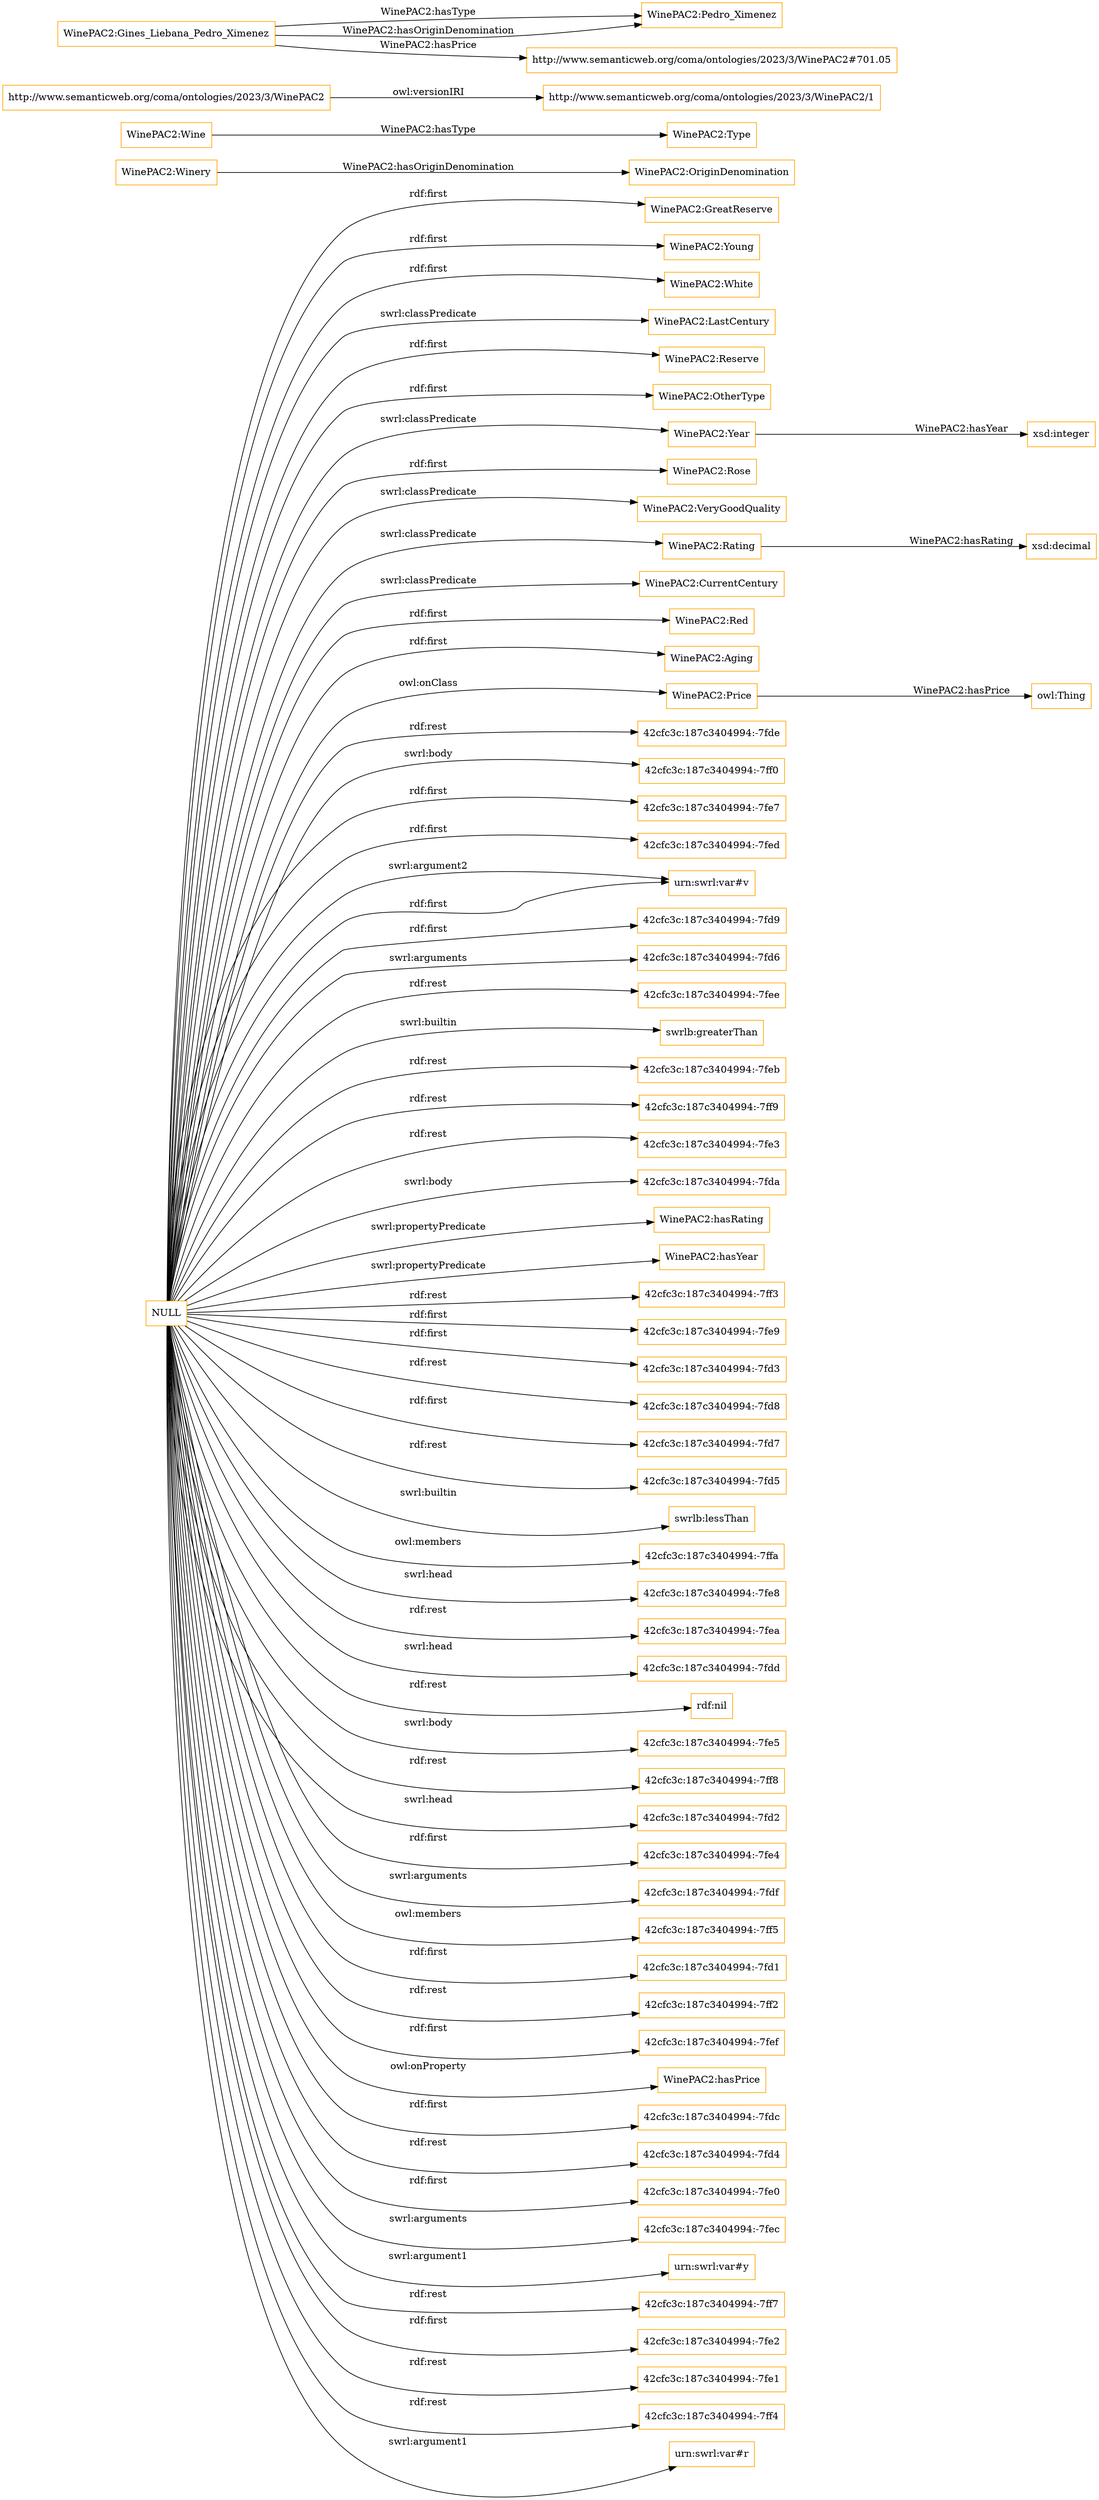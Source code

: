 digraph ar2dtool_diagram { 
rankdir=LR;
size="1501"
node [shape = rectangle, color="orange"]; "WinePAC2:GreatReserve" "WinePAC2:Young" "WinePAC2:Winery" "WinePAC2:White" "WinePAC2:Type" "WinePAC2:LastCentury" "WinePAC2:Reserve" "WinePAC2:OtherType" "WinePAC2:OriginDenomination" "WinePAC2:Year" "WinePAC2:Rose" "WinePAC2:Wine" "WinePAC2:VeryGoodQuality" "WinePAC2:Rating" "WinePAC2:CurrentCentury" "WinePAC2:Red" "WinePAC2:Aging" "WinePAC2:Price" ; /*classes style*/
	"http://www.semanticweb.org/coma/ontologies/2023/3/WinePAC2" -> "http://www.semanticweb.org/coma/ontologies/2023/3/WinePAC2/1" [ label = "owl:versionIRI" ];
	"WinePAC2:Gines_Liebana_Pedro_Ximenez" -> "WinePAC2:Pedro_Ximenez" [ label = "WinePAC2:hasType" ];
	"WinePAC2:Gines_Liebana_Pedro_Ximenez" -> "http://www.semanticweb.org/coma/ontologies/2023/3/WinePAC2#701.05" [ label = "WinePAC2:hasPrice" ];
	"WinePAC2:Gines_Liebana_Pedro_Ximenez" -> "WinePAC2:Pedro_Ximenez" [ label = "WinePAC2:hasOriginDenomination" ];
	"NULL" -> "42cfc3c:187c3404994:-7fde" [ label = "rdf:rest" ];
	"NULL" -> "42cfc3c:187c3404994:-7ff0" [ label = "swrl:body" ];
	"NULL" -> "42cfc3c:187c3404994:-7fe7" [ label = "rdf:first" ];
	"NULL" -> "42cfc3c:187c3404994:-7fed" [ label = "rdf:first" ];
	"NULL" -> "urn:swrl:var#v" [ label = "swrl:argument2" ];
	"NULL" -> "42cfc3c:187c3404994:-7fd9" [ label = "rdf:first" ];
	"NULL" -> "42cfc3c:187c3404994:-7fd6" [ label = "swrl:arguments" ];
	"NULL" -> "42cfc3c:187c3404994:-7fee" [ label = "rdf:rest" ];
	"NULL" -> "WinePAC2:GreatReserve" [ label = "rdf:first" ];
	"NULL" -> "swrlb:greaterThan" [ label = "swrl:builtin" ];
	"NULL" -> "42cfc3c:187c3404994:-7feb" [ label = "rdf:rest" ];
	"NULL" -> "WinePAC2:Rating" [ label = "swrl:classPredicate" ];
	"NULL" -> "42cfc3c:187c3404994:-7ff9" [ label = "rdf:rest" ];
	"NULL" -> "42cfc3c:187c3404994:-7fe3" [ label = "rdf:rest" ];
	"NULL" -> "WinePAC2:Young" [ label = "rdf:first" ];
	"NULL" -> "WinePAC2:Price" [ label = "owl:onClass" ];
	"NULL" -> "42cfc3c:187c3404994:-7fda" [ label = "swrl:body" ];
	"NULL" -> "WinePAC2:hasRating" [ label = "swrl:propertyPredicate" ];
	"NULL" -> "WinePAC2:Rose" [ label = "rdf:first" ];
	"NULL" -> "WinePAC2:Aging" [ label = "rdf:first" ];
	"NULL" -> "WinePAC2:hasYear" [ label = "swrl:propertyPredicate" ];
	"NULL" -> "42cfc3c:187c3404994:-7ff3" [ label = "rdf:rest" ];
	"NULL" -> "WinePAC2:CurrentCentury" [ label = "swrl:classPredicate" ];
	"NULL" -> "42cfc3c:187c3404994:-7fe9" [ label = "rdf:first" ];
	"NULL" -> "urn:swrl:var#v" [ label = "rdf:first" ];
	"NULL" -> "42cfc3c:187c3404994:-7fd3" [ label = "rdf:first" ];
	"NULL" -> "42cfc3c:187c3404994:-7fd8" [ label = "rdf:rest" ];
	"NULL" -> "42cfc3c:187c3404994:-7fd7" [ label = "rdf:first" ];
	"NULL" -> "42cfc3c:187c3404994:-7fd5" [ label = "rdf:rest" ];
	"NULL" -> "WinePAC2:White" [ label = "rdf:first" ];
	"NULL" -> "swrlb:lessThan" [ label = "swrl:builtin" ];
	"NULL" -> "42cfc3c:187c3404994:-7ffa" [ label = "owl:members" ];
	"NULL" -> "42cfc3c:187c3404994:-7fe8" [ label = "swrl:head" ];
	"NULL" -> "42cfc3c:187c3404994:-7fea" [ label = "rdf:rest" ];
	"NULL" -> "WinePAC2:Red" [ label = "rdf:first" ];
	"NULL" -> "42cfc3c:187c3404994:-7fdd" [ label = "swrl:head" ];
	"NULL" -> "rdf:nil" [ label = "rdf:rest" ];
	"NULL" -> "WinePAC2:Reserve" [ label = "rdf:first" ];
	"NULL" -> "42cfc3c:187c3404994:-7fe5" [ label = "swrl:body" ];
	"NULL" -> "42cfc3c:187c3404994:-7ff8" [ label = "rdf:rest" ];
	"NULL" -> "42cfc3c:187c3404994:-7fd2" [ label = "swrl:head" ];
	"NULL" -> "42cfc3c:187c3404994:-7fe4" [ label = "rdf:first" ];
	"NULL" -> "42cfc3c:187c3404994:-7fdf" [ label = "swrl:arguments" ];
	"NULL" -> "42cfc3c:187c3404994:-7ff5" [ label = "owl:members" ];
	"NULL" -> "42cfc3c:187c3404994:-7fd1" [ label = "rdf:first" ];
	"NULL" -> "42cfc3c:187c3404994:-7ff2" [ label = "rdf:rest" ];
	"NULL" -> "42cfc3c:187c3404994:-7fef" [ label = "rdf:first" ];
	"NULL" -> "WinePAC2:hasPrice" [ label = "owl:onProperty" ];
	"NULL" -> "42cfc3c:187c3404994:-7fdc" [ label = "rdf:first" ];
	"NULL" -> "WinePAC2:Year" [ label = "swrl:classPredicate" ];
	"NULL" -> "42cfc3c:187c3404994:-7fd4" [ label = "rdf:rest" ];
	"NULL" -> "42cfc3c:187c3404994:-7fe0" [ label = "rdf:first" ];
	"NULL" -> "42cfc3c:187c3404994:-7fec" [ label = "swrl:arguments" ];
	"NULL" -> "WinePAC2:OtherType" [ label = "rdf:first" ];
	"NULL" -> "WinePAC2:LastCentury" [ label = "swrl:classPredicate" ];
	"NULL" -> "urn:swrl:var#y" [ label = "swrl:argument1" ];
	"NULL" -> "42cfc3c:187c3404994:-7ff7" [ label = "rdf:rest" ];
	"NULL" -> "42cfc3c:187c3404994:-7fe2" [ label = "rdf:first" ];
	"NULL" -> "42cfc3c:187c3404994:-7fe1" [ label = "rdf:rest" ];
	"NULL" -> "WinePAC2:VeryGoodQuality" [ label = "swrl:classPredicate" ];
	"NULL" -> "42cfc3c:187c3404994:-7ff4" [ label = "rdf:rest" ];
	"NULL" -> "urn:swrl:var#r" [ label = "swrl:argument1" ];
	"WinePAC2:Price" -> "owl:Thing" [ label = "WinePAC2:hasPrice" ];
	"WinePAC2:Winery" -> "WinePAC2:OriginDenomination" [ label = "WinePAC2:hasOriginDenomination" ];
	"WinePAC2:Year" -> "xsd:integer" [ label = "WinePAC2:hasYear" ];
	"WinePAC2:Wine" -> "WinePAC2:Type" [ label = "WinePAC2:hasType" ];
	"WinePAC2:Rating" -> "xsd:decimal" [ label = "WinePAC2:hasRating" ];

}
